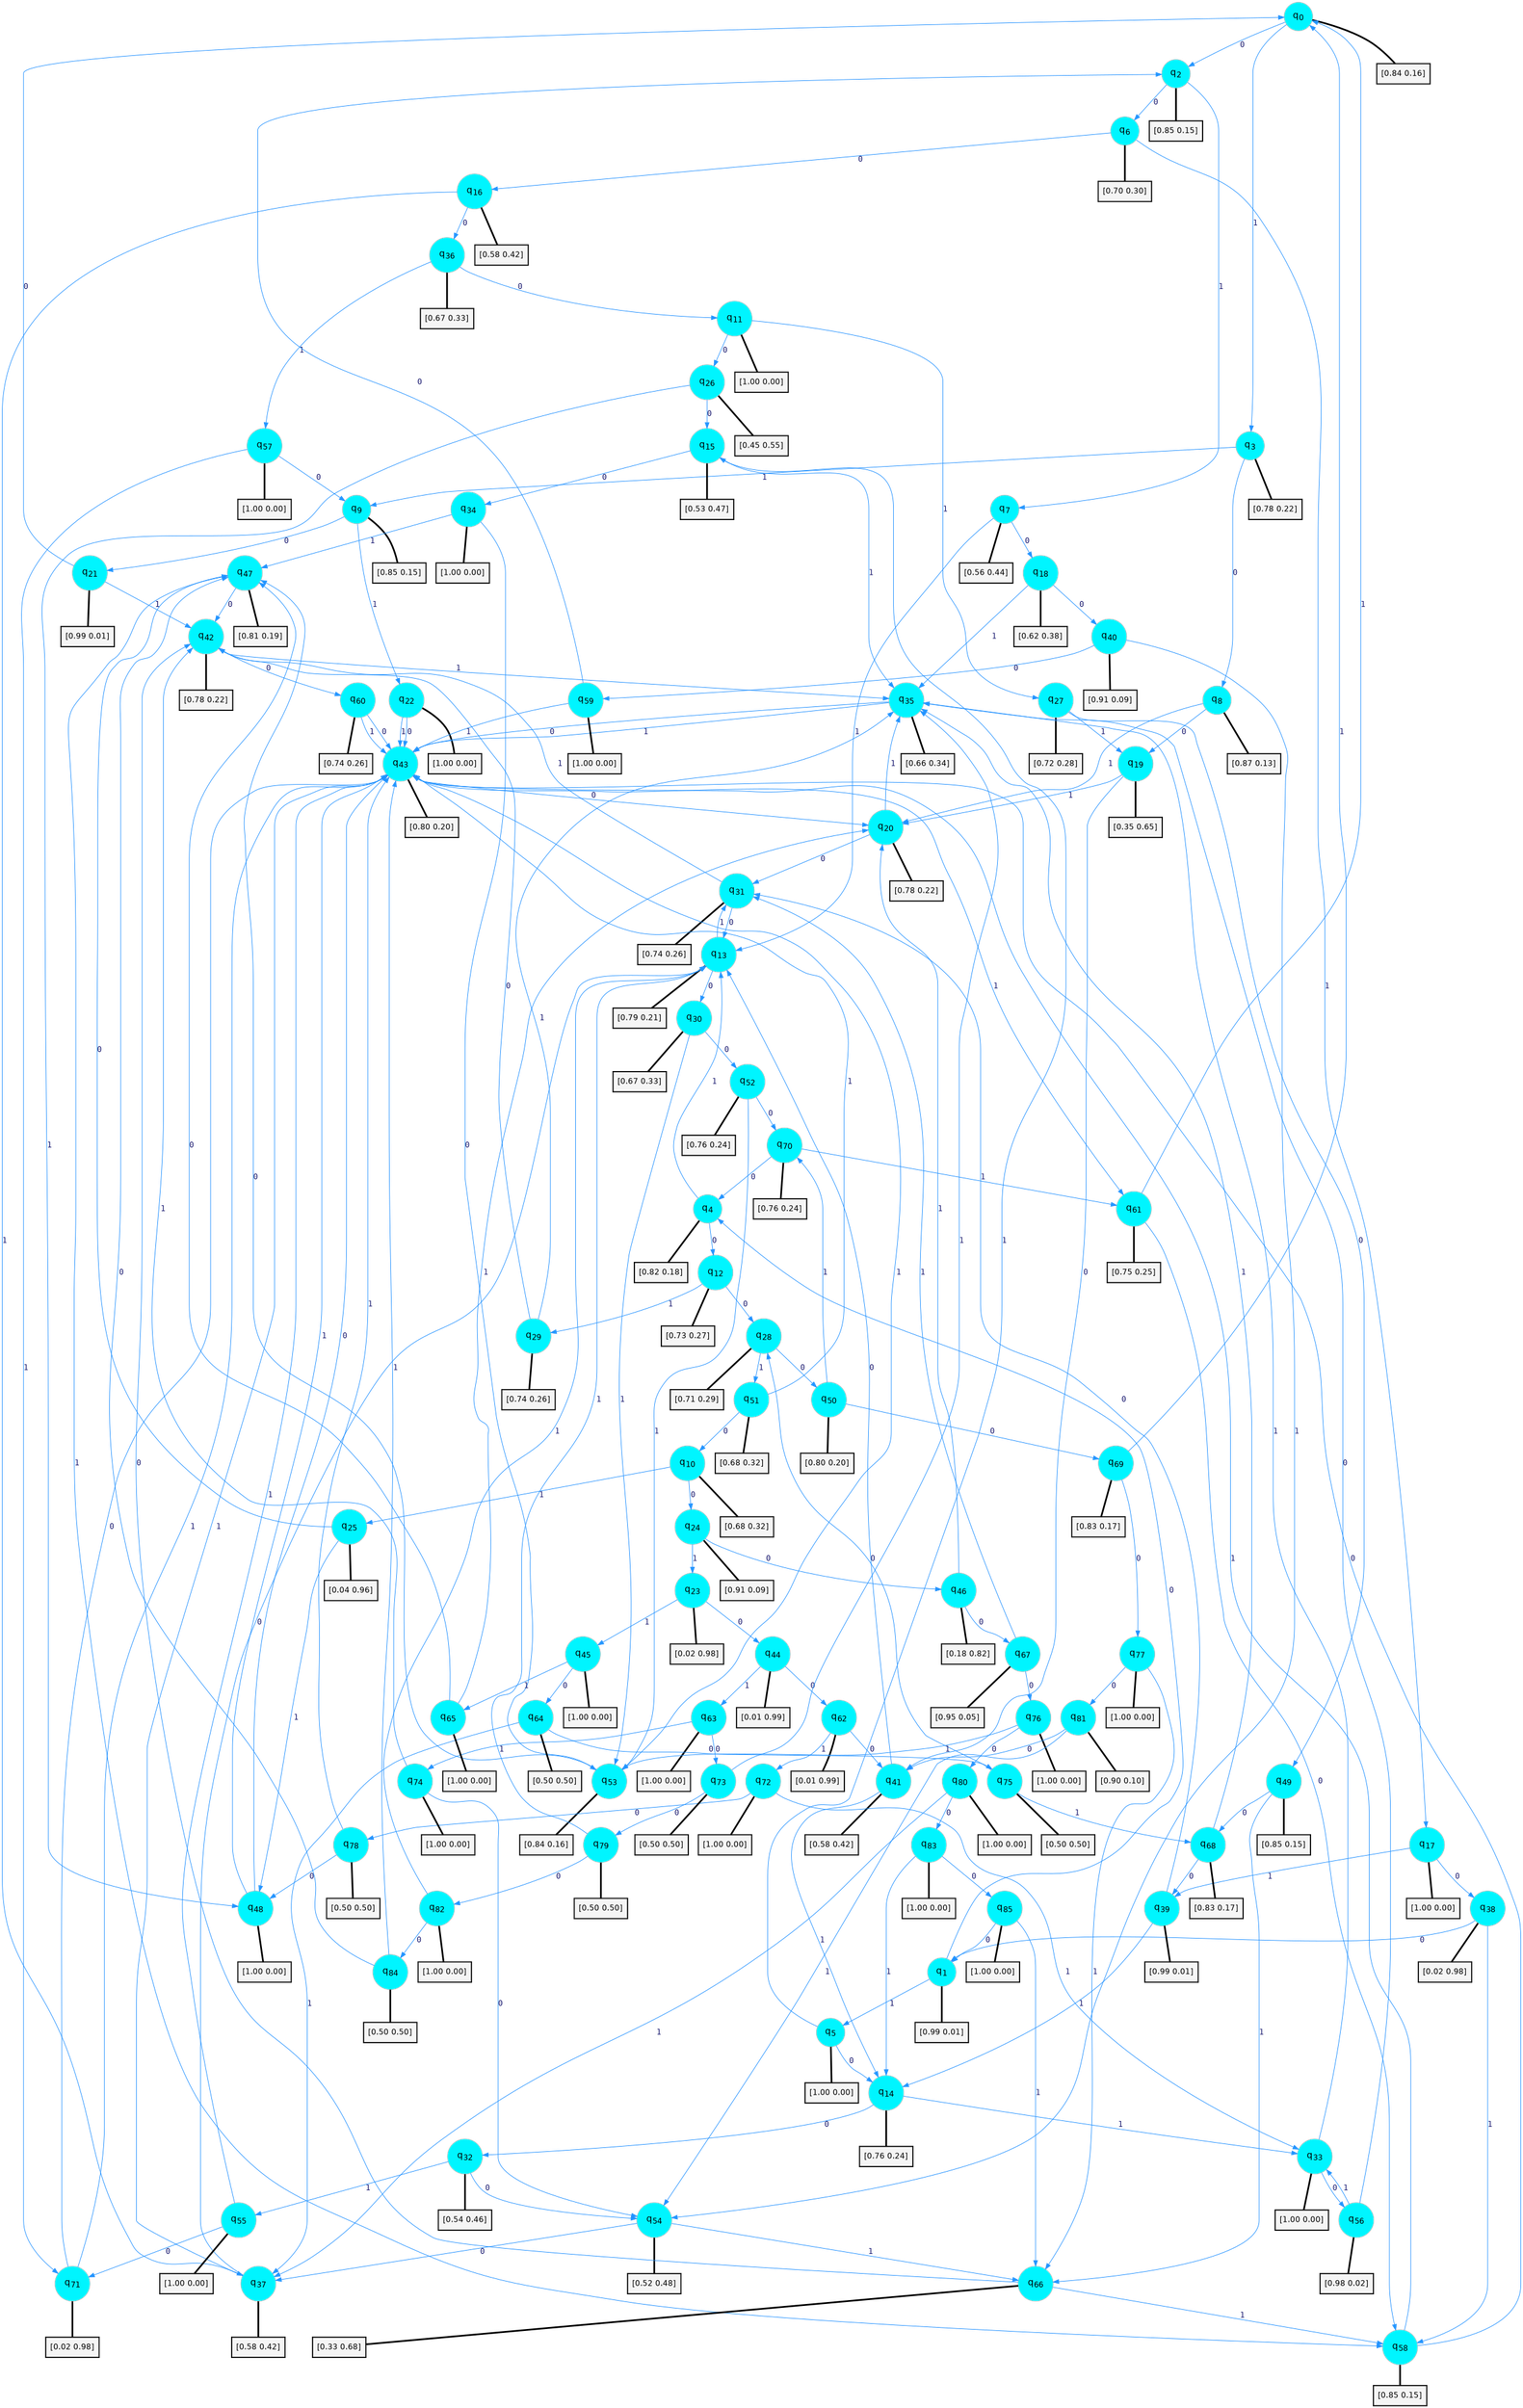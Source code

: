 digraph G {
graph [
bgcolor=transparent, dpi=300, rankdir=TD, size="40,25"];
node [
color=gray, fillcolor=turquoise1, fontcolor=black, fontname=Helvetica, fontsize=16, fontweight=bold, shape=circle, style=filled];
edge [
arrowsize=1, color=dodgerblue1, fontcolor=midnightblue, fontname=courier, fontweight=bold, penwidth=1, style=solid, weight=20];
0[label=<q<SUB>0</SUB>>];
1[label=<q<SUB>1</SUB>>];
2[label=<q<SUB>2</SUB>>];
3[label=<q<SUB>3</SUB>>];
4[label=<q<SUB>4</SUB>>];
5[label=<q<SUB>5</SUB>>];
6[label=<q<SUB>6</SUB>>];
7[label=<q<SUB>7</SUB>>];
8[label=<q<SUB>8</SUB>>];
9[label=<q<SUB>9</SUB>>];
10[label=<q<SUB>10</SUB>>];
11[label=<q<SUB>11</SUB>>];
12[label=<q<SUB>12</SUB>>];
13[label=<q<SUB>13</SUB>>];
14[label=<q<SUB>14</SUB>>];
15[label=<q<SUB>15</SUB>>];
16[label=<q<SUB>16</SUB>>];
17[label=<q<SUB>17</SUB>>];
18[label=<q<SUB>18</SUB>>];
19[label=<q<SUB>19</SUB>>];
20[label=<q<SUB>20</SUB>>];
21[label=<q<SUB>21</SUB>>];
22[label=<q<SUB>22</SUB>>];
23[label=<q<SUB>23</SUB>>];
24[label=<q<SUB>24</SUB>>];
25[label=<q<SUB>25</SUB>>];
26[label=<q<SUB>26</SUB>>];
27[label=<q<SUB>27</SUB>>];
28[label=<q<SUB>28</SUB>>];
29[label=<q<SUB>29</SUB>>];
30[label=<q<SUB>30</SUB>>];
31[label=<q<SUB>31</SUB>>];
32[label=<q<SUB>32</SUB>>];
33[label=<q<SUB>33</SUB>>];
34[label=<q<SUB>34</SUB>>];
35[label=<q<SUB>35</SUB>>];
36[label=<q<SUB>36</SUB>>];
37[label=<q<SUB>37</SUB>>];
38[label=<q<SUB>38</SUB>>];
39[label=<q<SUB>39</SUB>>];
40[label=<q<SUB>40</SUB>>];
41[label=<q<SUB>41</SUB>>];
42[label=<q<SUB>42</SUB>>];
43[label=<q<SUB>43</SUB>>];
44[label=<q<SUB>44</SUB>>];
45[label=<q<SUB>45</SUB>>];
46[label=<q<SUB>46</SUB>>];
47[label=<q<SUB>47</SUB>>];
48[label=<q<SUB>48</SUB>>];
49[label=<q<SUB>49</SUB>>];
50[label=<q<SUB>50</SUB>>];
51[label=<q<SUB>51</SUB>>];
52[label=<q<SUB>52</SUB>>];
53[label=<q<SUB>53</SUB>>];
54[label=<q<SUB>54</SUB>>];
55[label=<q<SUB>55</SUB>>];
56[label=<q<SUB>56</SUB>>];
57[label=<q<SUB>57</SUB>>];
58[label=<q<SUB>58</SUB>>];
59[label=<q<SUB>59</SUB>>];
60[label=<q<SUB>60</SUB>>];
61[label=<q<SUB>61</SUB>>];
62[label=<q<SUB>62</SUB>>];
63[label=<q<SUB>63</SUB>>];
64[label=<q<SUB>64</SUB>>];
65[label=<q<SUB>65</SUB>>];
66[label=<q<SUB>66</SUB>>];
67[label=<q<SUB>67</SUB>>];
68[label=<q<SUB>68</SUB>>];
69[label=<q<SUB>69</SUB>>];
70[label=<q<SUB>70</SUB>>];
71[label=<q<SUB>71</SUB>>];
72[label=<q<SUB>72</SUB>>];
73[label=<q<SUB>73</SUB>>];
74[label=<q<SUB>74</SUB>>];
75[label=<q<SUB>75</SUB>>];
76[label=<q<SUB>76</SUB>>];
77[label=<q<SUB>77</SUB>>];
78[label=<q<SUB>78</SUB>>];
79[label=<q<SUB>79</SUB>>];
80[label=<q<SUB>80</SUB>>];
81[label=<q<SUB>81</SUB>>];
82[label=<q<SUB>82</SUB>>];
83[label=<q<SUB>83</SUB>>];
84[label=<q<SUB>84</SUB>>];
85[label=<q<SUB>85</SUB>>];
86[label="[0.84 0.16]", shape=box,fontcolor=black, fontname=Helvetica, fontsize=14, penwidth=2, fillcolor=whitesmoke,color=black];
87[label="[0.99 0.01]", shape=box,fontcolor=black, fontname=Helvetica, fontsize=14, penwidth=2, fillcolor=whitesmoke,color=black];
88[label="[0.85 0.15]", shape=box,fontcolor=black, fontname=Helvetica, fontsize=14, penwidth=2, fillcolor=whitesmoke,color=black];
89[label="[0.78 0.22]", shape=box,fontcolor=black, fontname=Helvetica, fontsize=14, penwidth=2, fillcolor=whitesmoke,color=black];
90[label="[0.82 0.18]", shape=box,fontcolor=black, fontname=Helvetica, fontsize=14, penwidth=2, fillcolor=whitesmoke,color=black];
91[label="[1.00 0.00]", shape=box,fontcolor=black, fontname=Helvetica, fontsize=14, penwidth=2, fillcolor=whitesmoke,color=black];
92[label="[0.70 0.30]", shape=box,fontcolor=black, fontname=Helvetica, fontsize=14, penwidth=2, fillcolor=whitesmoke,color=black];
93[label="[0.56 0.44]", shape=box,fontcolor=black, fontname=Helvetica, fontsize=14, penwidth=2, fillcolor=whitesmoke,color=black];
94[label="[0.87 0.13]", shape=box,fontcolor=black, fontname=Helvetica, fontsize=14, penwidth=2, fillcolor=whitesmoke,color=black];
95[label="[0.85 0.15]", shape=box,fontcolor=black, fontname=Helvetica, fontsize=14, penwidth=2, fillcolor=whitesmoke,color=black];
96[label="[0.68 0.32]", shape=box,fontcolor=black, fontname=Helvetica, fontsize=14, penwidth=2, fillcolor=whitesmoke,color=black];
97[label="[1.00 0.00]", shape=box,fontcolor=black, fontname=Helvetica, fontsize=14, penwidth=2, fillcolor=whitesmoke,color=black];
98[label="[0.73 0.27]", shape=box,fontcolor=black, fontname=Helvetica, fontsize=14, penwidth=2, fillcolor=whitesmoke,color=black];
99[label="[0.79 0.21]", shape=box,fontcolor=black, fontname=Helvetica, fontsize=14, penwidth=2, fillcolor=whitesmoke,color=black];
100[label="[0.76 0.24]", shape=box,fontcolor=black, fontname=Helvetica, fontsize=14, penwidth=2, fillcolor=whitesmoke,color=black];
101[label="[0.53 0.47]", shape=box,fontcolor=black, fontname=Helvetica, fontsize=14, penwidth=2, fillcolor=whitesmoke,color=black];
102[label="[0.58 0.42]", shape=box,fontcolor=black, fontname=Helvetica, fontsize=14, penwidth=2, fillcolor=whitesmoke,color=black];
103[label="[1.00 0.00]", shape=box,fontcolor=black, fontname=Helvetica, fontsize=14, penwidth=2, fillcolor=whitesmoke,color=black];
104[label="[0.62 0.38]", shape=box,fontcolor=black, fontname=Helvetica, fontsize=14, penwidth=2, fillcolor=whitesmoke,color=black];
105[label="[0.35 0.65]", shape=box,fontcolor=black, fontname=Helvetica, fontsize=14, penwidth=2, fillcolor=whitesmoke,color=black];
106[label="[0.78 0.22]", shape=box,fontcolor=black, fontname=Helvetica, fontsize=14, penwidth=2, fillcolor=whitesmoke,color=black];
107[label="[0.99 0.01]", shape=box,fontcolor=black, fontname=Helvetica, fontsize=14, penwidth=2, fillcolor=whitesmoke,color=black];
108[label="[1.00 0.00]", shape=box,fontcolor=black, fontname=Helvetica, fontsize=14, penwidth=2, fillcolor=whitesmoke,color=black];
109[label="[0.02 0.98]", shape=box,fontcolor=black, fontname=Helvetica, fontsize=14, penwidth=2, fillcolor=whitesmoke,color=black];
110[label="[0.91 0.09]", shape=box,fontcolor=black, fontname=Helvetica, fontsize=14, penwidth=2, fillcolor=whitesmoke,color=black];
111[label="[0.04 0.96]", shape=box,fontcolor=black, fontname=Helvetica, fontsize=14, penwidth=2, fillcolor=whitesmoke,color=black];
112[label="[0.45 0.55]", shape=box,fontcolor=black, fontname=Helvetica, fontsize=14, penwidth=2, fillcolor=whitesmoke,color=black];
113[label="[0.72 0.28]", shape=box,fontcolor=black, fontname=Helvetica, fontsize=14, penwidth=2, fillcolor=whitesmoke,color=black];
114[label="[0.71 0.29]", shape=box,fontcolor=black, fontname=Helvetica, fontsize=14, penwidth=2, fillcolor=whitesmoke,color=black];
115[label="[0.74 0.26]", shape=box,fontcolor=black, fontname=Helvetica, fontsize=14, penwidth=2, fillcolor=whitesmoke,color=black];
116[label="[0.67 0.33]", shape=box,fontcolor=black, fontname=Helvetica, fontsize=14, penwidth=2, fillcolor=whitesmoke,color=black];
117[label="[0.74 0.26]", shape=box,fontcolor=black, fontname=Helvetica, fontsize=14, penwidth=2, fillcolor=whitesmoke,color=black];
118[label="[0.54 0.46]", shape=box,fontcolor=black, fontname=Helvetica, fontsize=14, penwidth=2, fillcolor=whitesmoke,color=black];
119[label="[1.00 0.00]", shape=box,fontcolor=black, fontname=Helvetica, fontsize=14, penwidth=2, fillcolor=whitesmoke,color=black];
120[label="[1.00 0.00]", shape=box,fontcolor=black, fontname=Helvetica, fontsize=14, penwidth=2, fillcolor=whitesmoke,color=black];
121[label="[0.66 0.34]", shape=box,fontcolor=black, fontname=Helvetica, fontsize=14, penwidth=2, fillcolor=whitesmoke,color=black];
122[label="[0.67 0.33]", shape=box,fontcolor=black, fontname=Helvetica, fontsize=14, penwidth=2, fillcolor=whitesmoke,color=black];
123[label="[0.58 0.42]", shape=box,fontcolor=black, fontname=Helvetica, fontsize=14, penwidth=2, fillcolor=whitesmoke,color=black];
124[label="[0.02 0.98]", shape=box,fontcolor=black, fontname=Helvetica, fontsize=14, penwidth=2, fillcolor=whitesmoke,color=black];
125[label="[0.99 0.01]", shape=box,fontcolor=black, fontname=Helvetica, fontsize=14, penwidth=2, fillcolor=whitesmoke,color=black];
126[label="[0.91 0.09]", shape=box,fontcolor=black, fontname=Helvetica, fontsize=14, penwidth=2, fillcolor=whitesmoke,color=black];
127[label="[0.58 0.42]", shape=box,fontcolor=black, fontname=Helvetica, fontsize=14, penwidth=2, fillcolor=whitesmoke,color=black];
128[label="[0.78 0.22]", shape=box,fontcolor=black, fontname=Helvetica, fontsize=14, penwidth=2, fillcolor=whitesmoke,color=black];
129[label="[0.80 0.20]", shape=box,fontcolor=black, fontname=Helvetica, fontsize=14, penwidth=2, fillcolor=whitesmoke,color=black];
130[label="[0.01 0.99]", shape=box,fontcolor=black, fontname=Helvetica, fontsize=14, penwidth=2, fillcolor=whitesmoke,color=black];
131[label="[1.00 0.00]", shape=box,fontcolor=black, fontname=Helvetica, fontsize=14, penwidth=2, fillcolor=whitesmoke,color=black];
132[label="[0.18 0.82]", shape=box,fontcolor=black, fontname=Helvetica, fontsize=14, penwidth=2, fillcolor=whitesmoke,color=black];
133[label="[0.81 0.19]", shape=box,fontcolor=black, fontname=Helvetica, fontsize=14, penwidth=2, fillcolor=whitesmoke,color=black];
134[label="[1.00 0.00]", shape=box,fontcolor=black, fontname=Helvetica, fontsize=14, penwidth=2, fillcolor=whitesmoke,color=black];
135[label="[0.85 0.15]", shape=box,fontcolor=black, fontname=Helvetica, fontsize=14, penwidth=2, fillcolor=whitesmoke,color=black];
136[label="[0.80 0.20]", shape=box,fontcolor=black, fontname=Helvetica, fontsize=14, penwidth=2, fillcolor=whitesmoke,color=black];
137[label="[0.68 0.32]", shape=box,fontcolor=black, fontname=Helvetica, fontsize=14, penwidth=2, fillcolor=whitesmoke,color=black];
138[label="[0.76 0.24]", shape=box,fontcolor=black, fontname=Helvetica, fontsize=14, penwidth=2, fillcolor=whitesmoke,color=black];
139[label="[0.84 0.16]", shape=box,fontcolor=black, fontname=Helvetica, fontsize=14, penwidth=2, fillcolor=whitesmoke,color=black];
140[label="[0.52 0.48]", shape=box,fontcolor=black, fontname=Helvetica, fontsize=14, penwidth=2, fillcolor=whitesmoke,color=black];
141[label="[1.00 0.00]", shape=box,fontcolor=black, fontname=Helvetica, fontsize=14, penwidth=2, fillcolor=whitesmoke,color=black];
142[label="[0.98 0.02]", shape=box,fontcolor=black, fontname=Helvetica, fontsize=14, penwidth=2, fillcolor=whitesmoke,color=black];
143[label="[1.00 0.00]", shape=box,fontcolor=black, fontname=Helvetica, fontsize=14, penwidth=2, fillcolor=whitesmoke,color=black];
144[label="[0.85 0.15]", shape=box,fontcolor=black, fontname=Helvetica, fontsize=14, penwidth=2, fillcolor=whitesmoke,color=black];
145[label="[1.00 0.00]", shape=box,fontcolor=black, fontname=Helvetica, fontsize=14, penwidth=2, fillcolor=whitesmoke,color=black];
146[label="[0.74 0.26]", shape=box,fontcolor=black, fontname=Helvetica, fontsize=14, penwidth=2, fillcolor=whitesmoke,color=black];
147[label="[0.75 0.25]", shape=box,fontcolor=black, fontname=Helvetica, fontsize=14, penwidth=2, fillcolor=whitesmoke,color=black];
148[label="[0.01 0.99]", shape=box,fontcolor=black, fontname=Helvetica, fontsize=14, penwidth=2, fillcolor=whitesmoke,color=black];
149[label="[1.00 0.00]", shape=box,fontcolor=black, fontname=Helvetica, fontsize=14, penwidth=2, fillcolor=whitesmoke,color=black];
150[label="[0.50 0.50]", shape=box,fontcolor=black, fontname=Helvetica, fontsize=14, penwidth=2, fillcolor=whitesmoke,color=black];
151[label="[1.00 0.00]", shape=box,fontcolor=black, fontname=Helvetica, fontsize=14, penwidth=2, fillcolor=whitesmoke,color=black];
152[label="[0.33 0.68]", shape=box,fontcolor=black, fontname=Helvetica, fontsize=14, penwidth=2, fillcolor=whitesmoke,color=black];
153[label="[0.95 0.05]", shape=box,fontcolor=black, fontname=Helvetica, fontsize=14, penwidth=2, fillcolor=whitesmoke,color=black];
154[label="[0.83 0.17]", shape=box,fontcolor=black, fontname=Helvetica, fontsize=14, penwidth=2, fillcolor=whitesmoke,color=black];
155[label="[0.83 0.17]", shape=box,fontcolor=black, fontname=Helvetica, fontsize=14, penwidth=2, fillcolor=whitesmoke,color=black];
156[label="[0.76 0.24]", shape=box,fontcolor=black, fontname=Helvetica, fontsize=14, penwidth=2, fillcolor=whitesmoke,color=black];
157[label="[0.02 0.98]", shape=box,fontcolor=black, fontname=Helvetica, fontsize=14, penwidth=2, fillcolor=whitesmoke,color=black];
158[label="[1.00 0.00]", shape=box,fontcolor=black, fontname=Helvetica, fontsize=14, penwidth=2, fillcolor=whitesmoke,color=black];
159[label="[0.50 0.50]", shape=box,fontcolor=black, fontname=Helvetica, fontsize=14, penwidth=2, fillcolor=whitesmoke,color=black];
160[label="[1.00 0.00]", shape=box,fontcolor=black, fontname=Helvetica, fontsize=14, penwidth=2, fillcolor=whitesmoke,color=black];
161[label="[0.50 0.50]", shape=box,fontcolor=black, fontname=Helvetica, fontsize=14, penwidth=2, fillcolor=whitesmoke,color=black];
162[label="[1.00 0.00]", shape=box,fontcolor=black, fontname=Helvetica, fontsize=14, penwidth=2, fillcolor=whitesmoke,color=black];
163[label="[1.00 0.00]", shape=box,fontcolor=black, fontname=Helvetica, fontsize=14, penwidth=2, fillcolor=whitesmoke,color=black];
164[label="[0.50 0.50]", shape=box,fontcolor=black, fontname=Helvetica, fontsize=14, penwidth=2, fillcolor=whitesmoke,color=black];
165[label="[0.50 0.50]", shape=box,fontcolor=black, fontname=Helvetica, fontsize=14, penwidth=2, fillcolor=whitesmoke,color=black];
166[label="[1.00 0.00]", shape=box,fontcolor=black, fontname=Helvetica, fontsize=14, penwidth=2, fillcolor=whitesmoke,color=black];
167[label="[0.90 0.10]", shape=box,fontcolor=black, fontname=Helvetica, fontsize=14, penwidth=2, fillcolor=whitesmoke,color=black];
168[label="[1.00 0.00]", shape=box,fontcolor=black, fontname=Helvetica, fontsize=14, penwidth=2, fillcolor=whitesmoke,color=black];
169[label="[1.00 0.00]", shape=box,fontcolor=black, fontname=Helvetica, fontsize=14, penwidth=2, fillcolor=whitesmoke,color=black];
170[label="[0.50 0.50]", shape=box,fontcolor=black, fontname=Helvetica, fontsize=14, penwidth=2, fillcolor=whitesmoke,color=black];
171[label="[1.00 0.00]", shape=box,fontcolor=black, fontname=Helvetica, fontsize=14, penwidth=2, fillcolor=whitesmoke,color=black];
0->2 [label=0];
0->3 [label=1];
0->86 [arrowhead=none, penwidth=3,color=black];
1->4 [label=0];
1->5 [label=1];
1->87 [arrowhead=none, penwidth=3,color=black];
2->6 [label=0];
2->7 [label=1];
2->88 [arrowhead=none, penwidth=3,color=black];
3->8 [label=0];
3->9 [label=1];
3->89 [arrowhead=none, penwidth=3,color=black];
4->12 [label=0];
4->13 [label=1];
4->90 [arrowhead=none, penwidth=3,color=black];
5->14 [label=0];
5->15 [label=1];
5->91 [arrowhead=none, penwidth=3,color=black];
6->16 [label=0];
6->17 [label=1];
6->92 [arrowhead=none, penwidth=3,color=black];
7->18 [label=0];
7->13 [label=1];
7->93 [arrowhead=none, penwidth=3,color=black];
8->19 [label=0];
8->20 [label=1];
8->94 [arrowhead=none, penwidth=3,color=black];
9->21 [label=0];
9->22 [label=1];
9->95 [arrowhead=none, penwidth=3,color=black];
10->24 [label=0];
10->25 [label=1];
10->96 [arrowhead=none, penwidth=3,color=black];
11->26 [label=0];
11->27 [label=1];
11->97 [arrowhead=none, penwidth=3,color=black];
12->28 [label=0];
12->29 [label=1];
12->98 [arrowhead=none, penwidth=3,color=black];
13->30 [label=0];
13->31 [label=1];
13->99 [arrowhead=none, penwidth=3,color=black];
14->32 [label=0];
14->33 [label=1];
14->100 [arrowhead=none, penwidth=3,color=black];
15->34 [label=0];
15->35 [label=1];
15->101 [arrowhead=none, penwidth=3,color=black];
16->36 [label=0];
16->37 [label=1];
16->102 [arrowhead=none, penwidth=3,color=black];
17->38 [label=0];
17->39 [label=1];
17->103 [arrowhead=none, penwidth=3,color=black];
18->40 [label=0];
18->35 [label=1];
18->104 [arrowhead=none, penwidth=3,color=black];
19->41 [label=0];
19->20 [label=1];
19->105 [arrowhead=none, penwidth=3,color=black];
20->31 [label=0];
20->35 [label=1];
20->106 [arrowhead=none, penwidth=3,color=black];
21->0 [label=0];
21->42 [label=1];
21->107 [arrowhead=none, penwidth=3,color=black];
22->43 [label=0];
22->43 [label=1];
22->108 [arrowhead=none, penwidth=3,color=black];
23->44 [label=0];
23->45 [label=1];
23->109 [arrowhead=none, penwidth=3,color=black];
24->46 [label=0];
24->23 [label=1];
24->110 [arrowhead=none, penwidth=3,color=black];
25->47 [label=0];
25->48 [label=1];
25->111 [arrowhead=none, penwidth=3,color=black];
26->15 [label=0];
26->48 [label=1];
26->112 [arrowhead=none, penwidth=3,color=black];
27->49 [label=0];
27->19 [label=1];
27->113 [arrowhead=none, penwidth=3,color=black];
28->50 [label=0];
28->51 [label=1];
28->114 [arrowhead=none, penwidth=3,color=black];
29->42 [label=0];
29->35 [label=1];
29->115 [arrowhead=none, penwidth=3,color=black];
30->52 [label=0];
30->53 [label=1];
30->116 [arrowhead=none, penwidth=3,color=black];
31->13 [label=0];
31->42 [label=1];
31->117 [arrowhead=none, penwidth=3,color=black];
32->54 [label=0];
32->55 [label=1];
32->118 [arrowhead=none, penwidth=3,color=black];
33->56 [label=0];
33->35 [label=1];
33->119 [arrowhead=none, penwidth=3,color=black];
34->53 [label=0];
34->47 [label=1];
34->120 [arrowhead=none, penwidth=3,color=black];
35->43 [label=0];
35->43 [label=1];
35->121 [arrowhead=none, penwidth=3,color=black];
36->11 [label=0];
36->57 [label=1];
36->122 [arrowhead=none, penwidth=3,color=black];
37->13 [label=0];
37->43 [label=1];
37->123 [arrowhead=none, penwidth=3,color=black];
38->1 [label=0];
38->58 [label=1];
38->124 [arrowhead=none, penwidth=3,color=black];
39->31 [label=0];
39->14 [label=1];
39->125 [arrowhead=none, penwidth=3,color=black];
40->59 [label=0];
40->54 [label=1];
40->126 [arrowhead=none, penwidth=3,color=black];
41->13 [label=0];
41->14 [label=1];
41->127 [arrowhead=none, penwidth=3,color=black];
42->60 [label=0];
42->35 [label=1];
42->128 [arrowhead=none, penwidth=3,color=black];
43->20 [label=0];
43->61 [label=1];
43->129 [arrowhead=none, penwidth=3,color=black];
44->62 [label=0];
44->63 [label=1];
44->130 [arrowhead=none, penwidth=3,color=black];
45->64 [label=0];
45->65 [label=1];
45->131 [arrowhead=none, penwidth=3,color=black];
46->67 [label=0];
46->20 [label=1];
46->132 [arrowhead=none, penwidth=3,color=black];
47->42 [label=0];
47->58 [label=1];
47->133 [arrowhead=none, penwidth=3,color=black];
48->43 [label=0];
48->43 [label=1];
48->134 [arrowhead=none, penwidth=3,color=black];
49->68 [label=0];
49->66 [label=1];
49->135 [arrowhead=none, penwidth=3,color=black];
50->69 [label=0];
50->70 [label=1];
50->136 [arrowhead=none, penwidth=3,color=black];
51->10 [label=0];
51->43 [label=1];
51->137 [arrowhead=none, penwidth=3,color=black];
52->70 [label=0];
52->53 [label=1];
52->138 [arrowhead=none, penwidth=3,color=black];
53->47 [label=0];
53->43 [label=1];
53->139 [arrowhead=none, penwidth=3,color=black];
54->37 [label=0];
54->66 [label=1];
54->140 [arrowhead=none, penwidth=3,color=black];
55->71 [label=0];
55->43 [label=1];
55->141 [arrowhead=none, penwidth=3,color=black];
56->35 [label=0];
56->33 [label=1];
56->142 [arrowhead=none, penwidth=3,color=black];
57->9 [label=0];
57->71 [label=1];
57->143 [arrowhead=none, penwidth=3,color=black];
58->43 [label=0];
58->43 [label=1];
58->144 [arrowhead=none, penwidth=3,color=black];
59->2 [label=0];
59->43 [label=1];
59->145 [arrowhead=none, penwidth=3,color=black];
60->43 [label=0];
60->43 [label=1];
60->146 [arrowhead=none, penwidth=3,color=black];
61->58 [label=0];
61->0 [label=1];
61->147 [arrowhead=none, penwidth=3,color=black];
62->41 [label=0];
62->72 [label=1];
62->148 [arrowhead=none, penwidth=3,color=black];
63->73 [label=0];
63->74 [label=1];
63->149 [arrowhead=none, penwidth=3,color=black];
64->75 [label=0];
64->37 [label=1];
64->150 [arrowhead=none, penwidth=3,color=black];
65->47 [label=0];
65->20 [label=1];
65->151 [arrowhead=none, penwidth=3,color=black];
66->42 [label=0];
66->58 [label=1];
66->152 [arrowhead=none, penwidth=3,color=black];
67->76 [label=0];
67->31 [label=1];
67->153 [arrowhead=none, penwidth=3,color=black];
68->39 [label=0];
68->35 [label=1];
68->154 [arrowhead=none, penwidth=3,color=black];
69->77 [label=0];
69->0 [label=1];
69->155 [arrowhead=none, penwidth=3,color=black];
70->4 [label=0];
70->61 [label=1];
70->156 [arrowhead=none, penwidth=3,color=black];
71->43 [label=0];
71->43 [label=1];
71->157 [arrowhead=none, penwidth=3,color=black];
72->78 [label=0];
72->33 [label=1];
72->158 [arrowhead=none, penwidth=3,color=black];
73->79 [label=0];
73->35 [label=1];
73->159 [arrowhead=none, penwidth=3,color=black];
74->54 [label=0];
74->42 [label=1];
74->160 [arrowhead=none, penwidth=3,color=black];
75->28 [label=0];
75->68 [label=1];
75->161 [arrowhead=none, penwidth=3,color=black];
76->80 [label=0];
76->53 [label=1];
76->162 [arrowhead=none, penwidth=3,color=black];
77->81 [label=0];
77->66 [label=1];
77->163 [arrowhead=none, penwidth=3,color=black];
78->48 [label=0];
78->43 [label=1];
78->164 [arrowhead=none, penwidth=3,color=black];
79->82 [label=0];
79->13 [label=1];
79->165 [arrowhead=none, penwidth=3,color=black];
80->83 [label=0];
80->37 [label=1];
80->166 [arrowhead=none, penwidth=3,color=black];
81->41 [label=0];
81->54 [label=1];
81->167 [arrowhead=none, penwidth=3,color=black];
82->84 [label=0];
82->13 [label=1];
82->168 [arrowhead=none, penwidth=3,color=black];
83->85 [label=0];
83->14 [label=1];
83->169 [arrowhead=none, penwidth=3,color=black];
84->47 [label=0];
84->43 [label=1];
84->170 [arrowhead=none, penwidth=3,color=black];
85->1 [label=0];
85->66 [label=1];
85->171 [arrowhead=none, penwidth=3,color=black];
}
